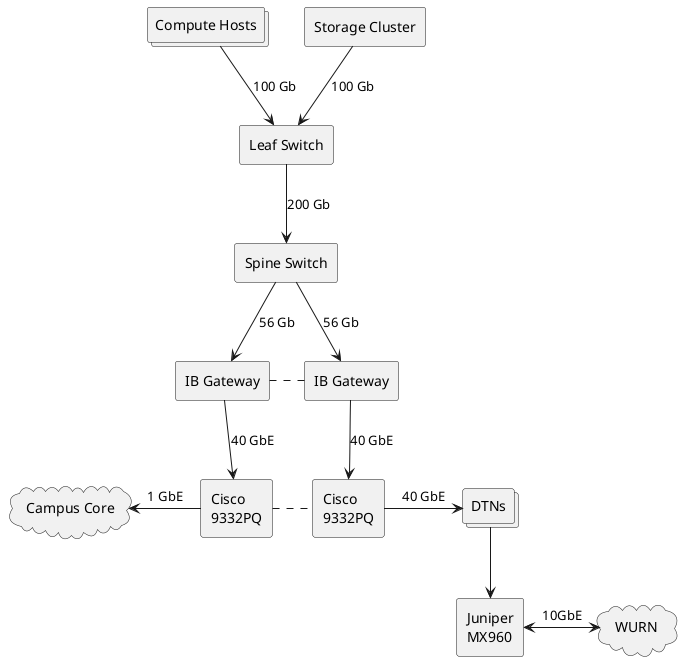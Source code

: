@startuml
'skinparam linetype polyline
'skinparam linetype ortho

collections "Compute Hosts" as exec
collections "DTNs" as dtn

rectangle "Leaf Switch"  as leaf
rectangle "Spine Switch" as spine

rectangle "Storage Cluster" as storage1

rectangle "IB Gateway" as gw1
rectangle "IB Gateway" as gw2

rectangle "Cisco\n9332PQ" as sw1
rectangle "Cisco\n9332PQ" as sw2

rectangle "Juniper\nMX960" as wurn_gw

cloud "Campus Core" as core
cloud "WURN" as wurn

exec     -d-> leaf  : 100 Gb
storage1 -d-> leaf : 100 Gb

leaf -d-> spine : 200 Gb

spine -d-> gw1  : 56 Gb
spine -d-> gw2  : 56 Gb

gw1 .r. gw2

gw1 -d-> sw1 : 40 GbE
gw2 -d-> sw2 : 40 GbE
sw1 .r.  sw2

sw1 -l-> core : 1 GbE
sw2 -r-> dtn : 40 GbE

dtn -d-> wurn_gw

wurn_gw <-r-> wurn : 10GbE

'sw1 -d-> storage1 : 40GbE
'sw2 -d-> storage1 : 40GbE

@enduml

